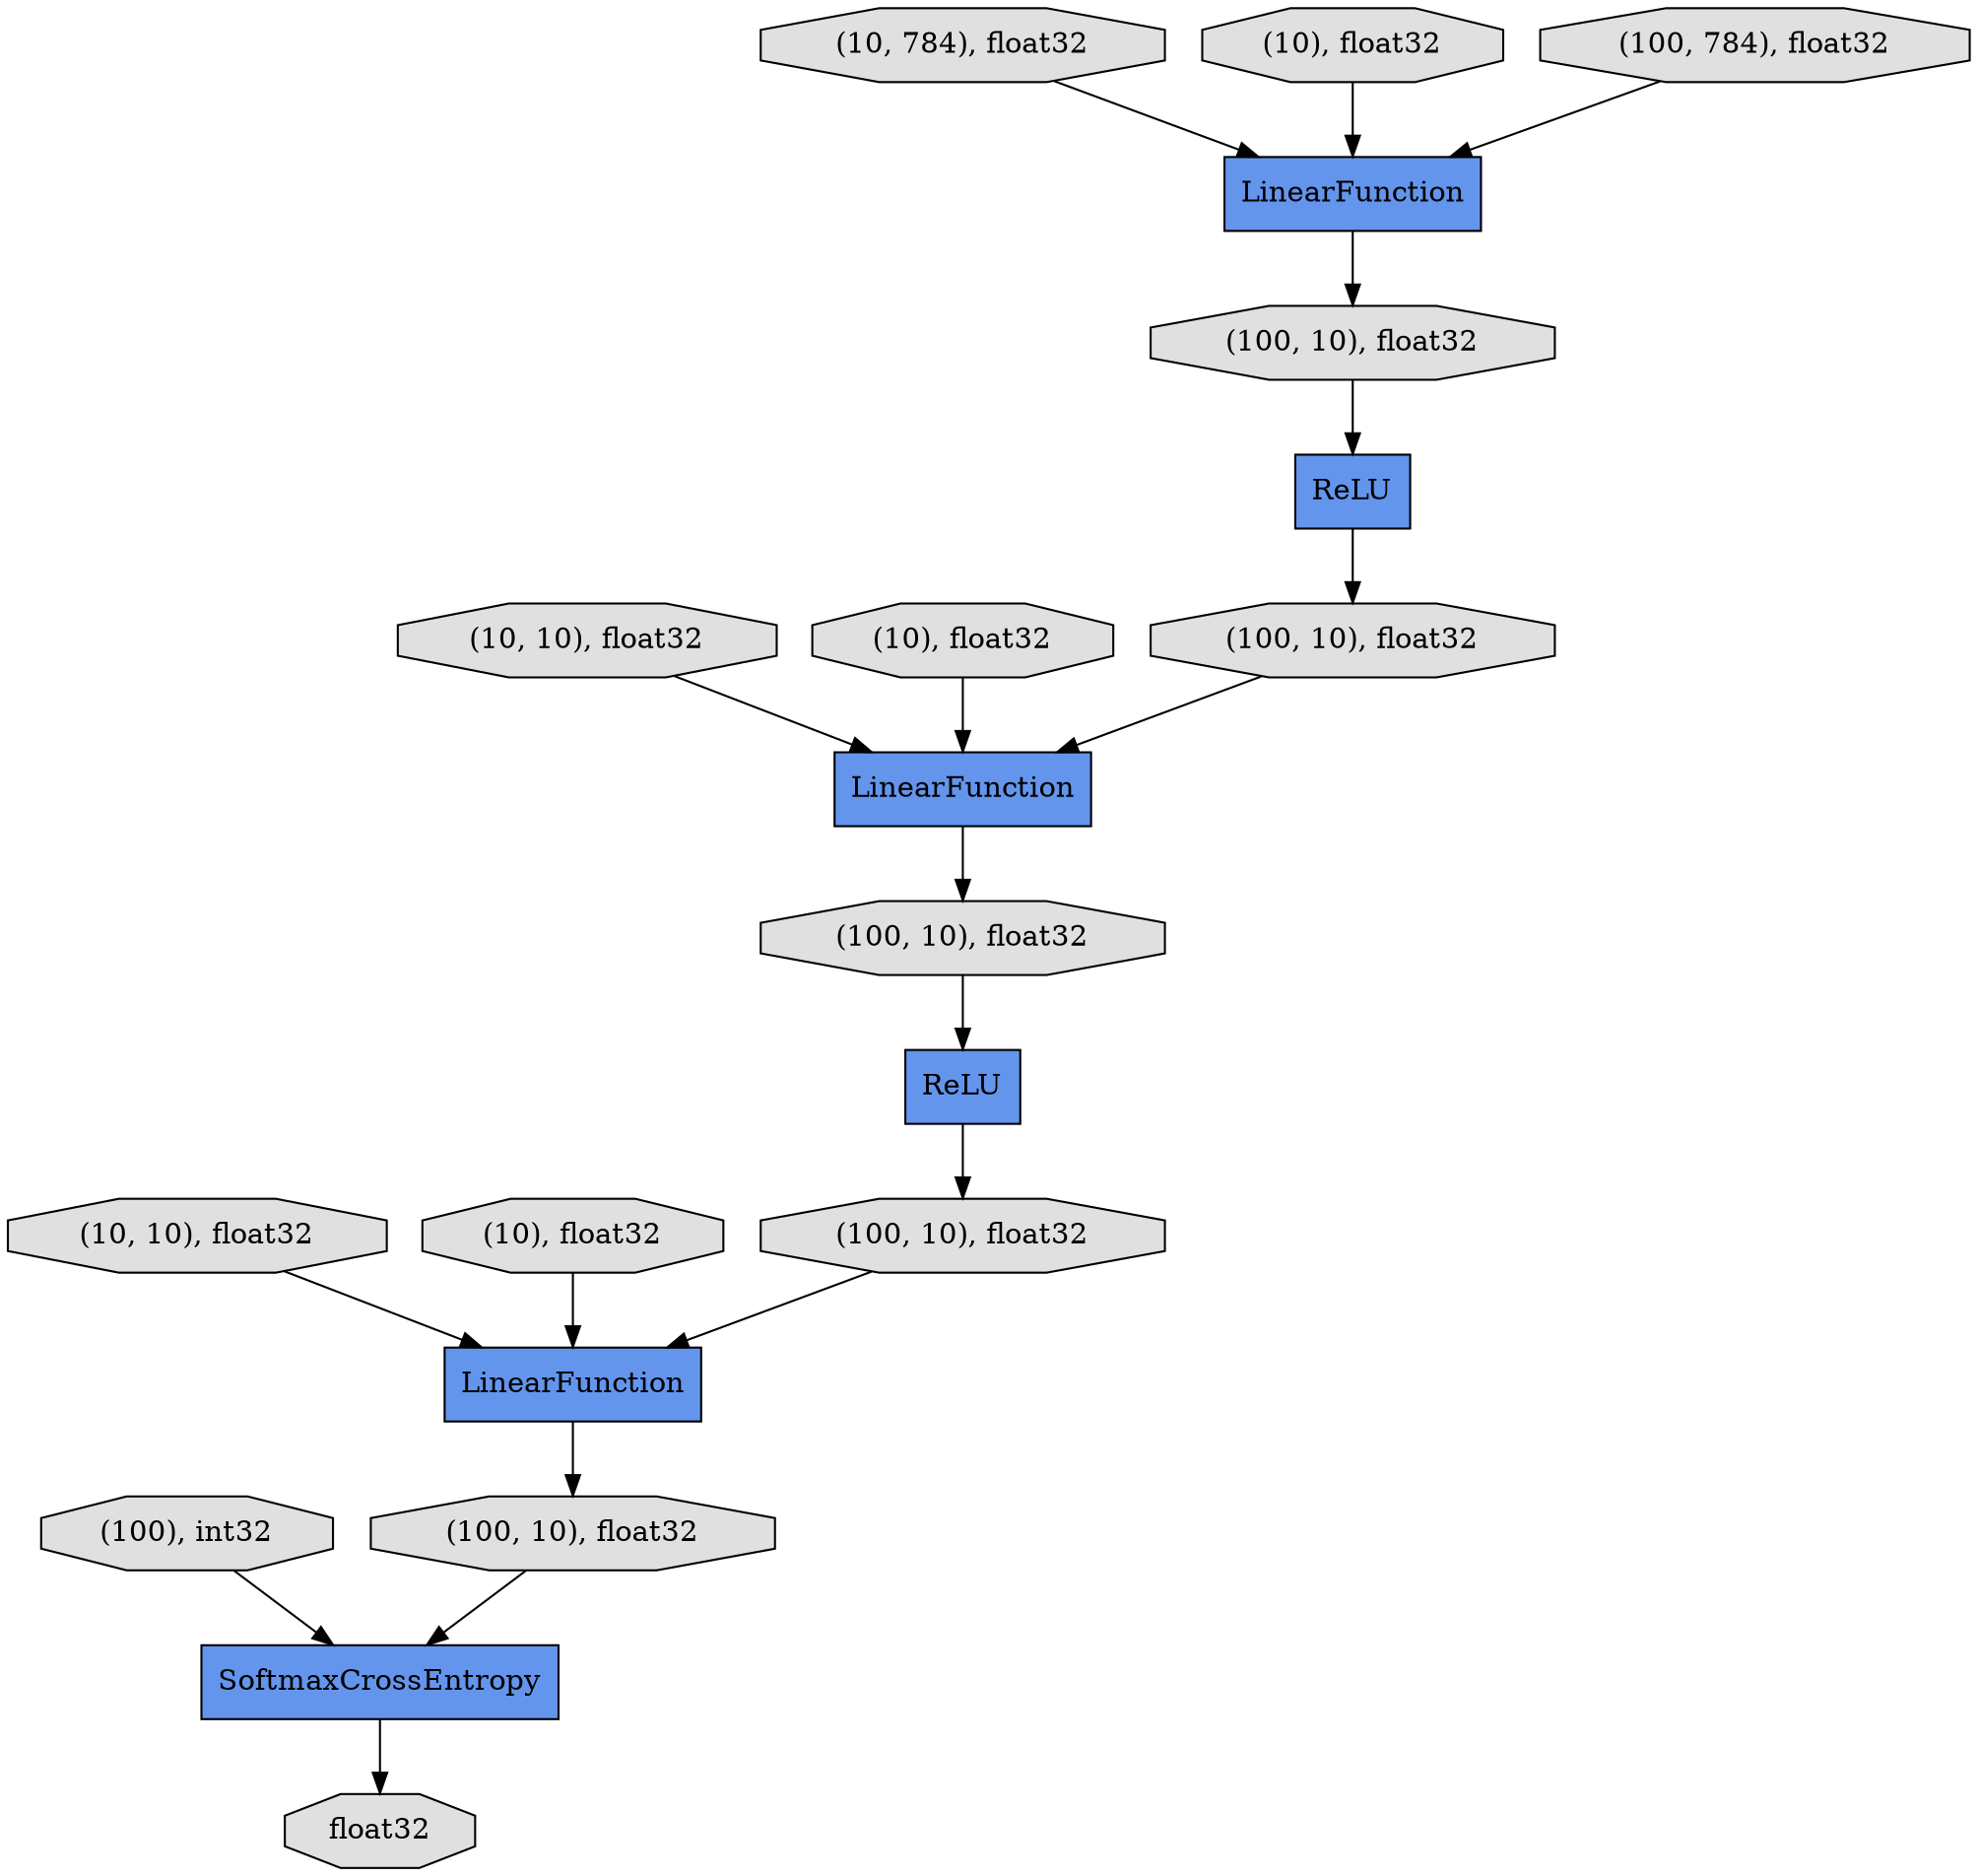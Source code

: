 digraph graphname{rankdir=TB;4704338384 [shape="octagon",style="filled",fillcolor="#E0E0E0",label="(100, 10), float32"];4593609744 [shape="record",style="filled",fillcolor="#6495ED",label="LinearFunction"];4704338832 [shape="octagon",style="filled",fillcolor="#E0E0E0",label="(10, 784), float32"];5318509136 [shape="octagon",style="filled",fillcolor="#E0E0E0",label="(100, 10), float32"];5318509584 [shape="octagon",style="filled",fillcolor="#E0E0E0",label="(100, 10), float32"];4704338192 [shape="octagon",style="filled",fillcolor="#E0E0E0",label="(100), int32"];4704338576 [shape="record",style="filled",fillcolor="#6495ED",label="ReLU"];4704338960 [shape="octagon",style="filled",fillcolor="#E0E0E0",label="(100, 10), float32"];4695131664 [shape="record",style="filled",fillcolor="#6495ED",label="ReLU"];4704338128 [shape="octagon",style="filled",fillcolor="#E0E0E0",label="(10, 10), float32"];4593609424 [shape="octagon",style="filled",fillcolor="#E0E0E0",label="(10), float32"];4593609040 [shape="octagon",style="filled",fillcolor="#E0E0E0",label="(10), float32"];5318509840 [shape="octagon",style="filled",fillcolor="#E0E0E0",label="float32"];5318511952 [shape="record",style="filled",fillcolor="#6495ED",label="SoftmaxCrossEntropy"];4593609616 [shape="record",style="filled",fillcolor="#6495ED",label="LinearFunction"];5318512016 [shape="octagon",style="filled",fillcolor="#E0E0E0",label="(10, 10), float32"];4593609488 [shape="record",style="filled",fillcolor="#6495ED",label="LinearFunction"];4704338256 [shape="octagon",style="filled",fillcolor="#E0E0E0",label="(100, 784), float32"];4704338896 [shape="octagon",style="filled",fillcolor="#E0E0E0",label="(100, 10), float32"];4704224336 [shape="octagon",style="filled",fillcolor="#E0E0E0",label="(10), float32"];4704338384 -> 4695131664;4593609616 -> 4704338896;4704338128 -> 4593609616;4704338576 -> 5318509584;4704338192 -> 5318511952;4593609040 -> 4593609488;4704338896 -> 4704338576;4704338832 -> 4593609488;4695131664 -> 4704338960;4593609744 -> 5318509136;4593609424 -> 4593609616;4704338256 -> 4593609488;5318512016 -> 4593609744;4704338960 -> 4593609616;4704224336 -> 4593609744;4593609488 -> 4704338384;5318511952 -> 5318509840;5318509584 -> 4593609744;5318509136 -> 5318511952;}